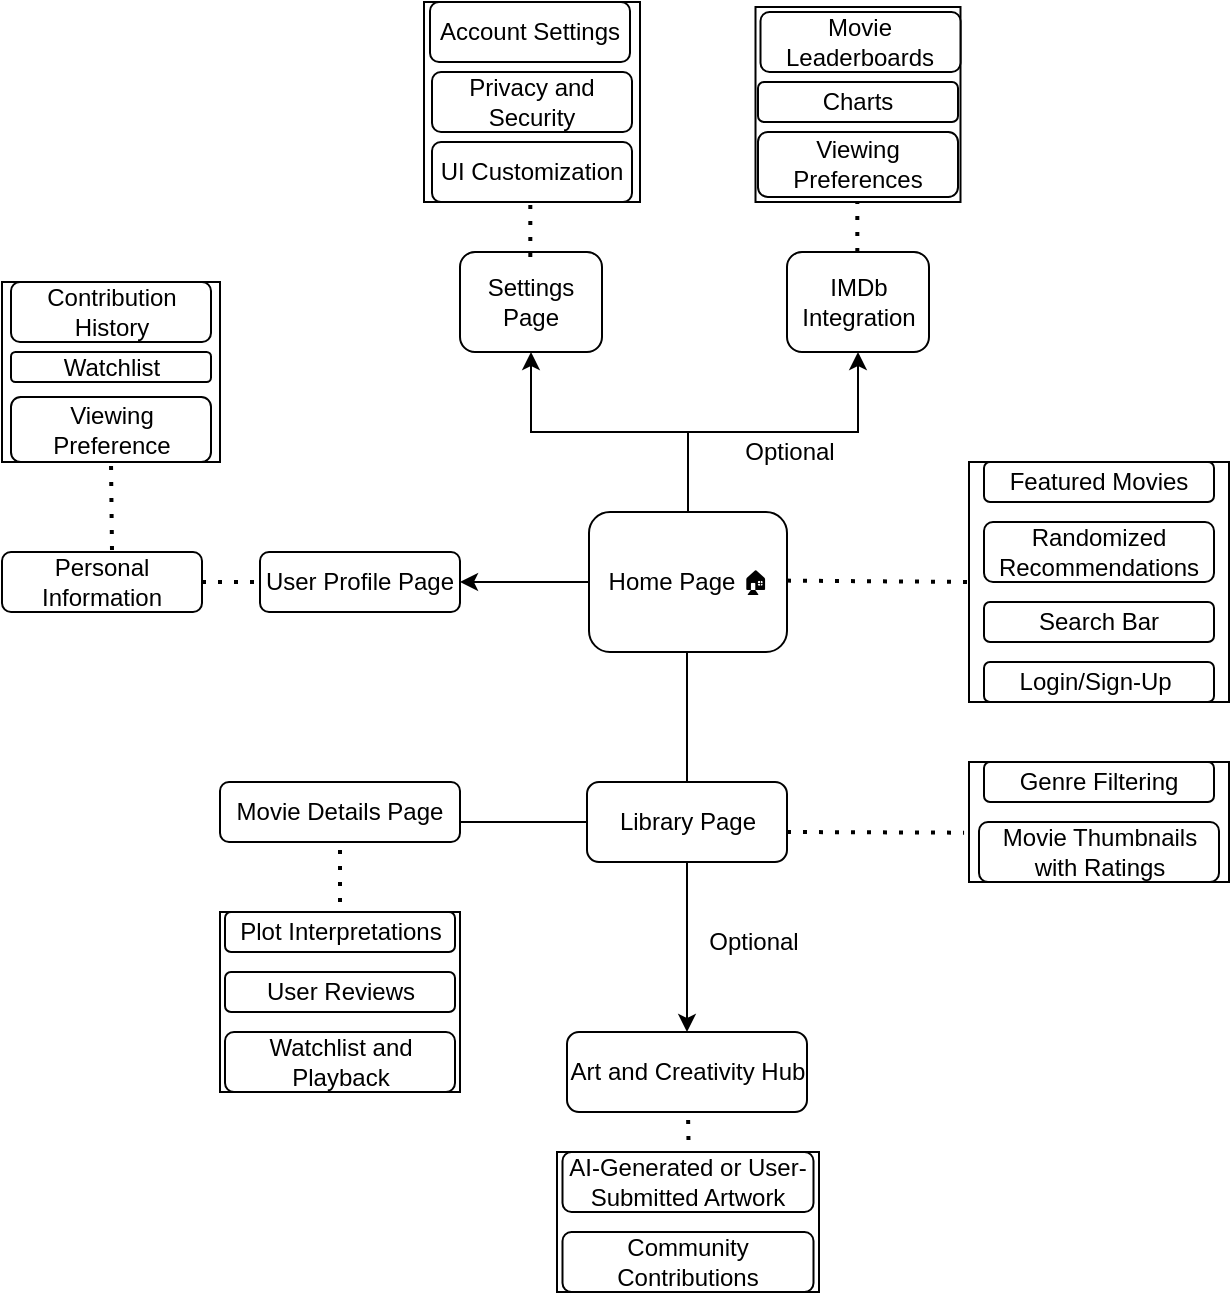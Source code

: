 <mxfile version="24.1.0" type="device">
  <diagram name="Page-1" id="tdRXgtYmae_oiIjL6MlQ">
    <mxGraphModel dx="1030" dy="593" grid="1" gridSize="10" guides="1" tooltips="1" connect="1" arrows="1" fold="1" page="1" pageScale="1" pageWidth="850" pageHeight="1100" math="0" shadow="0">
      <root>
        <mxCell id="0" />
        <mxCell id="1" parent="0" />
        <mxCell id="V2h0CMJ19aOjnw4QIRs--22" value="" style="rounded=0;whiteSpace=wrap;html=1;" parent="1" vertex="1">
          <mxGeometry x="583.5" y="400" width="130" height="60" as="geometry" />
        </mxCell>
        <mxCell id="V2h0CMJ19aOjnw4QIRs--7" value="" style="rounded=0;whiteSpace=wrap;html=1;" parent="1" vertex="1">
          <mxGeometry x="583.5" y="250" width="130" height="120" as="geometry" />
        </mxCell>
        <mxCell id="V2h0CMJ19aOjnw4QIRs--11" style="edgeStyle=orthogonalEdgeStyle;rounded=0;orthogonalLoop=1;jettySize=auto;html=1;" parent="1" source="V2h0CMJ19aOjnw4QIRs--1" edge="1">
          <mxGeometry relative="1" as="geometry">
            <mxPoint x="442.5" y="450" as="targetPoint" />
          </mxGeometry>
        </mxCell>
        <mxCell id="V2h0CMJ19aOjnw4QIRs--36" style="edgeStyle=orthogonalEdgeStyle;rounded=0;orthogonalLoop=1;jettySize=auto;html=1;entryX=1;entryY=0.5;entryDx=0;entryDy=0;" parent="1" source="V2h0CMJ19aOjnw4QIRs--1" target="V2h0CMJ19aOjnw4QIRs--30" edge="1">
          <mxGeometry relative="1" as="geometry" />
        </mxCell>
        <mxCell id="V2h0CMJ19aOjnw4QIRs--55" style="edgeStyle=orthogonalEdgeStyle;rounded=0;orthogonalLoop=1;jettySize=auto;html=1;entryX=0.5;entryY=1;entryDx=0;entryDy=0;" parent="1" source="V2h0CMJ19aOjnw4QIRs--1" target="V2h0CMJ19aOjnw4QIRs--41" edge="1">
          <mxGeometry relative="1" as="geometry" />
        </mxCell>
        <mxCell id="V2h0CMJ19aOjnw4QIRs--62" style="edgeStyle=orthogonalEdgeStyle;rounded=0;orthogonalLoop=1;jettySize=auto;html=1;" parent="1" source="V2h0CMJ19aOjnw4QIRs--1" target="V2h0CMJ19aOjnw4QIRs--61" edge="1">
          <mxGeometry relative="1" as="geometry" />
        </mxCell>
        <mxCell id="V2h0CMJ19aOjnw4QIRs--1" value="Home Page&amp;nbsp;🏠" style="rounded=1;whiteSpace=wrap;html=1;" parent="1" vertex="1">
          <mxGeometry x="393.5" y="275" width="99" height="70" as="geometry" />
        </mxCell>
        <mxCell id="V2h0CMJ19aOjnw4QIRs--2" value="Featured Movies" style="rounded=1;whiteSpace=wrap;html=1;" parent="1" vertex="1">
          <mxGeometry x="591" y="250" width="115" height="20" as="geometry" />
        </mxCell>
        <mxCell id="V2h0CMJ19aOjnw4QIRs--3" value="Randomized Recommendations" style="rounded=1;whiteSpace=wrap;html=1;" parent="1" vertex="1">
          <mxGeometry x="591" y="280" width="115" height="30" as="geometry" />
        </mxCell>
        <mxCell id="V2h0CMJ19aOjnw4QIRs--4" value="Search Bar" style="rounded=1;whiteSpace=wrap;html=1;" parent="1" vertex="1">
          <mxGeometry x="591" y="320" width="115" height="20" as="geometry" />
        </mxCell>
        <mxCell id="V2h0CMJ19aOjnw4QIRs--5" value="Login/Sign-Up&amp;nbsp;" style="rounded=1;whiteSpace=wrap;html=1;" parent="1" vertex="1">
          <mxGeometry x="591" y="350" width="115" height="20" as="geometry" />
        </mxCell>
        <mxCell id="V2h0CMJ19aOjnw4QIRs--37" style="edgeStyle=orthogonalEdgeStyle;rounded=0;orthogonalLoop=1;jettySize=auto;html=1;" parent="1" source="V2h0CMJ19aOjnw4QIRs--13" edge="1">
          <mxGeometry relative="1" as="geometry">
            <mxPoint x="313.5" y="430" as="targetPoint" />
          </mxGeometry>
        </mxCell>
        <mxCell id="V2h0CMJ19aOjnw4QIRs--69" style="edgeStyle=orthogonalEdgeStyle;rounded=0;orthogonalLoop=1;jettySize=auto;html=1;entryX=0.5;entryY=0;entryDx=0;entryDy=0;" parent="1" source="V2h0CMJ19aOjnw4QIRs--13" target="V2h0CMJ19aOjnw4QIRs--70" edge="1">
          <mxGeometry relative="1" as="geometry">
            <mxPoint x="442.5" y="570" as="targetPoint" />
          </mxGeometry>
        </mxCell>
        <mxCell id="V2h0CMJ19aOjnw4QIRs--13" value="Library Page" style="rounded=1;whiteSpace=wrap;html=1;" parent="1" vertex="1">
          <mxGeometry x="392.5" y="410" width="100" height="40" as="geometry" />
        </mxCell>
        <mxCell id="V2h0CMJ19aOjnw4QIRs--17" value="Genre Filtering" style="rounded=1;whiteSpace=wrap;html=1;" parent="1" vertex="1">
          <mxGeometry x="591" y="400" width="115" height="20" as="geometry" />
        </mxCell>
        <mxCell id="V2h0CMJ19aOjnw4QIRs--18" value="Movie Thumbnails with Ratings" style="rounded=1;whiteSpace=wrap;html=1;" parent="1" vertex="1">
          <mxGeometry x="588.5" y="430" width="120" height="30" as="geometry" />
        </mxCell>
        <mxCell id="V2h0CMJ19aOjnw4QIRs--19" value="Movie Details Page" style="rounded=1;whiteSpace=wrap;html=1;" parent="1" vertex="1">
          <mxGeometry x="209" y="410" width="120" height="30" as="geometry" />
        </mxCell>
        <mxCell id="V2h0CMJ19aOjnw4QIRs--24" value="" style="rounded=0;whiteSpace=wrap;html=1;" parent="1" vertex="1">
          <mxGeometry x="209" y="475" width="120" height="90" as="geometry" />
        </mxCell>
        <mxCell id="V2h0CMJ19aOjnw4QIRs--25" value="Plot Interpretations" style="rounded=1;whiteSpace=wrap;html=1;" parent="1" vertex="1">
          <mxGeometry x="211.5" y="475" width="115" height="20" as="geometry" />
        </mxCell>
        <mxCell id="V2h0CMJ19aOjnw4QIRs--26" value="User Reviews" style="rounded=1;whiteSpace=wrap;html=1;" parent="1" vertex="1">
          <mxGeometry x="211.5" y="505" width="115" height="20" as="geometry" />
        </mxCell>
        <mxCell id="V2h0CMJ19aOjnw4QIRs--27" value="Watchlist and Playback" style="rounded=1;whiteSpace=wrap;html=1;" parent="1" vertex="1">
          <mxGeometry x="211.5" y="535" width="115" height="30" as="geometry" />
        </mxCell>
        <mxCell id="V2h0CMJ19aOjnw4QIRs--30" value="User Profile Page" style="rounded=1;whiteSpace=wrap;html=1;" parent="1" vertex="1">
          <mxGeometry x="229" y="295" width="100" height="30" as="geometry" />
        </mxCell>
        <mxCell id="V2h0CMJ19aOjnw4QIRs--32" value="Personal Information" style="rounded=1;whiteSpace=wrap;html=1;" parent="1" vertex="1">
          <mxGeometry x="100" y="295" width="100" height="30" as="geometry" />
        </mxCell>
        <mxCell id="V2h0CMJ19aOjnw4QIRs--41" value="Settings&lt;br&gt;Page" style="rounded=1;whiteSpace=wrap;html=1;" parent="1" vertex="1">
          <mxGeometry x="329" y="145" width="71" height="50" as="geometry" />
        </mxCell>
        <mxCell id="V2h0CMJ19aOjnw4QIRs--42" value="" style="rounded=0;whiteSpace=wrap;html=1;" parent="1" vertex="1">
          <mxGeometry x="100" y="160" width="109" height="90" as="geometry" />
        </mxCell>
        <mxCell id="V2h0CMJ19aOjnw4QIRs--43" value="" style="endArrow=none;dashed=1;html=1;dashPattern=1 3;strokeWidth=2;rounded=0;entryX=-0.019;entryY=0.589;entryDx=0;entryDy=0;entryPerimeter=0;" parent="1" target="V2h0CMJ19aOjnw4QIRs--22" edge="1">
          <mxGeometry width="50" height="50" relative="1" as="geometry">
            <mxPoint x="492.5" y="435" as="sourcePoint" />
            <mxPoint x="563.5" y="435" as="targetPoint" />
          </mxGeometry>
        </mxCell>
        <mxCell id="V2h0CMJ19aOjnw4QIRs--44" value="" style="endArrow=none;dashed=1;html=1;dashPattern=1 3;strokeWidth=2;rounded=0;entryX=0;entryY=0.5;entryDx=0;entryDy=0;" parent="1" target="V2h0CMJ19aOjnw4QIRs--7" edge="1">
          <mxGeometry width="50" height="50" relative="1" as="geometry">
            <mxPoint x="492.5" y="309.31" as="sourcePoint" />
            <mxPoint x="563.5" y="310" as="targetPoint" />
          </mxGeometry>
        </mxCell>
        <mxCell id="V2h0CMJ19aOjnw4QIRs--45" value="" style="endArrow=none;dashed=1;html=1;dashPattern=1 3;strokeWidth=2;rounded=0;entryX=0.5;entryY=1;entryDx=0;entryDy=0;" parent="1" target="V2h0CMJ19aOjnw4QIRs--19" edge="1">
          <mxGeometry width="50" height="50" relative="1" as="geometry">
            <mxPoint x="269" y="470" as="sourcePoint" />
            <mxPoint x="297" y="460" as="targetPoint" />
          </mxGeometry>
        </mxCell>
        <mxCell id="V2h0CMJ19aOjnw4QIRs--50" value="" style="endArrow=none;dashed=1;html=1;dashPattern=1 3;strokeWidth=2;rounded=0;entryX=0.5;entryY=1;entryDx=0;entryDy=0;exitX=1;exitY=0.5;exitDx=0;exitDy=0;" parent="1" source="V2h0CMJ19aOjnw4QIRs--32" edge="1">
          <mxGeometry width="50" height="50" relative="1" as="geometry">
            <mxPoint x="229" y="340" as="sourcePoint" />
            <mxPoint x="229" y="310" as="targetPoint" />
          </mxGeometry>
        </mxCell>
        <mxCell id="V2h0CMJ19aOjnw4QIRs--51" value="" style="endArrow=none;dashed=1;html=1;dashPattern=1 3;strokeWidth=2;rounded=0;entryX=0.5;entryY=1;entryDx=0;entryDy=0;" parent="1" target="V2h0CMJ19aOjnw4QIRs--42" edge="1">
          <mxGeometry width="50" height="50" relative="1" as="geometry">
            <mxPoint x="155" y="294" as="sourcePoint" />
            <mxPoint x="179" y="294.31" as="targetPoint" />
          </mxGeometry>
        </mxCell>
        <mxCell id="V2h0CMJ19aOjnw4QIRs--52" value="Contribution History" style="rounded=1;whiteSpace=wrap;html=1;" parent="1" vertex="1">
          <mxGeometry x="104.5" y="160" width="100" height="30" as="geometry" />
        </mxCell>
        <mxCell id="V2h0CMJ19aOjnw4QIRs--53" value="Watchlist" style="rounded=1;whiteSpace=wrap;html=1;" parent="1" vertex="1">
          <mxGeometry x="104.5" y="195" width="100" height="15" as="geometry" />
        </mxCell>
        <mxCell id="V2h0CMJ19aOjnw4QIRs--54" value="Viewing Preference" style="rounded=1;whiteSpace=wrap;html=1;" parent="1" vertex="1">
          <mxGeometry x="104.5" y="217.5" width="100" height="32.5" as="geometry" />
        </mxCell>
        <mxCell id="V2h0CMJ19aOjnw4QIRs--56" value="" style="endArrow=none;dashed=1;html=1;dashPattern=1 3;strokeWidth=2;rounded=0;entryX=0.5;entryY=1;entryDx=0;entryDy=0;" parent="1" edge="1">
          <mxGeometry width="50" height="50" relative="1" as="geometry">
            <mxPoint x="364.16" y="147.5" as="sourcePoint" />
            <mxPoint x="364.16" y="103.5" as="targetPoint" />
          </mxGeometry>
        </mxCell>
        <mxCell id="V2h0CMJ19aOjnw4QIRs--57" value="" style="rounded=0;whiteSpace=wrap;html=1;" parent="1" vertex="1">
          <mxGeometry x="311" y="20" width="108" height="100" as="geometry" />
        </mxCell>
        <mxCell id="V2h0CMJ19aOjnw4QIRs--58" value="Account Settings" style="rounded=1;whiteSpace=wrap;html=1;" parent="1" vertex="1">
          <mxGeometry x="314" y="20" width="100" height="30" as="geometry" />
        </mxCell>
        <mxCell id="V2h0CMJ19aOjnw4QIRs--59" value="Privacy and Security" style="rounded=1;whiteSpace=wrap;html=1;" parent="1" vertex="1">
          <mxGeometry x="315" y="55" width="100" height="30" as="geometry" />
        </mxCell>
        <mxCell id="V2h0CMJ19aOjnw4QIRs--60" value="UI Customization" style="rounded=1;whiteSpace=wrap;html=1;" parent="1" vertex="1">
          <mxGeometry x="315" y="90" width="100" height="30" as="geometry" />
        </mxCell>
        <mxCell id="V2h0CMJ19aOjnw4QIRs--61" value="IMDb Integration" style="rounded=1;whiteSpace=wrap;html=1;" parent="1" vertex="1">
          <mxGeometry x="492.5" y="145" width="71" height="50" as="geometry" />
        </mxCell>
        <mxCell id="V2h0CMJ19aOjnw4QIRs--63" value="Optional" style="text;html=1;align=center;verticalAlign=middle;whiteSpace=wrap;rounded=0;" parent="1" vertex="1">
          <mxGeometry x="463.5" y="230" width="60" height="30" as="geometry" />
        </mxCell>
        <mxCell id="V2h0CMJ19aOjnw4QIRs--64" value="" style="endArrow=none;dashed=1;html=1;dashPattern=1 3;strokeWidth=2;rounded=0;entryX=0.5;entryY=1;entryDx=0;entryDy=0;" parent="1" edge="1">
          <mxGeometry width="50" height="50" relative="1" as="geometry">
            <mxPoint x="527.66" y="145" as="sourcePoint" />
            <mxPoint x="527.66" y="101" as="targetPoint" />
          </mxGeometry>
        </mxCell>
        <mxCell id="V2h0CMJ19aOjnw4QIRs--65" value="" style="rounded=0;whiteSpace=wrap;html=1;" parent="1" vertex="1">
          <mxGeometry x="476.75" y="22.5" width="102.5" height="97.5" as="geometry" />
        </mxCell>
        <mxCell id="V2h0CMJ19aOjnw4QIRs--66" value="Movie Leaderboards" style="rounded=1;whiteSpace=wrap;html=1;" parent="1" vertex="1">
          <mxGeometry x="479.25" y="25" width="100" height="30" as="geometry" />
        </mxCell>
        <mxCell id="V2h0CMJ19aOjnw4QIRs--67" value="Charts" style="rounded=1;whiteSpace=wrap;html=1;" parent="1" vertex="1">
          <mxGeometry x="478" y="60" width="100" height="20" as="geometry" />
        </mxCell>
        <mxCell id="V2h0CMJ19aOjnw4QIRs--68" value="Viewing Preferences" style="rounded=1;whiteSpace=wrap;html=1;" parent="1" vertex="1">
          <mxGeometry x="478" y="85" width="100" height="32.5" as="geometry" />
        </mxCell>
        <mxCell id="V2h0CMJ19aOjnw4QIRs--70" value="Art and Creativity Hub" style="rounded=1;whiteSpace=wrap;html=1;" parent="1" vertex="1">
          <mxGeometry x="382.5" y="535" width="120" height="40" as="geometry" />
        </mxCell>
        <mxCell id="V2h0CMJ19aOjnw4QIRs--71" value="Optional" style="text;html=1;align=center;verticalAlign=middle;whiteSpace=wrap;rounded=0;" parent="1" vertex="1">
          <mxGeometry x="445.75" y="475" width="60" height="30" as="geometry" />
        </mxCell>
        <mxCell id="V2h0CMJ19aOjnw4QIRs--73" value="" style="endArrow=none;dashed=1;html=1;dashPattern=1 3;strokeWidth=2;rounded=0;entryX=0.5;entryY=1;entryDx=0;entryDy=0;" parent="1" edge="1">
          <mxGeometry width="50" height="50" relative="1" as="geometry">
            <mxPoint x="443.5" y="605" as="sourcePoint" />
            <mxPoint x="443" y="575" as="targetPoint" />
          </mxGeometry>
        </mxCell>
        <mxCell id="V2h0CMJ19aOjnw4QIRs--74" value="" style="rounded=0;whiteSpace=wrap;html=1;" parent="1" vertex="1">
          <mxGeometry x="377.5" y="595" width="131" height="70" as="geometry" />
        </mxCell>
        <mxCell id="V2h0CMJ19aOjnw4QIRs--75" value="AI-Generated or User-Submitted Artwork" style="rounded=1;whiteSpace=wrap;html=1;" parent="1" vertex="1">
          <mxGeometry x="380.25" y="595" width="125.5" height="30" as="geometry" />
        </mxCell>
        <mxCell id="V2h0CMJ19aOjnw4QIRs--77" value="Community Contributions" style="rounded=1;whiteSpace=wrap;html=1;" parent="1" vertex="1">
          <mxGeometry x="380.25" y="635" width="125.5" height="30" as="geometry" />
        </mxCell>
      </root>
    </mxGraphModel>
  </diagram>
</mxfile>

